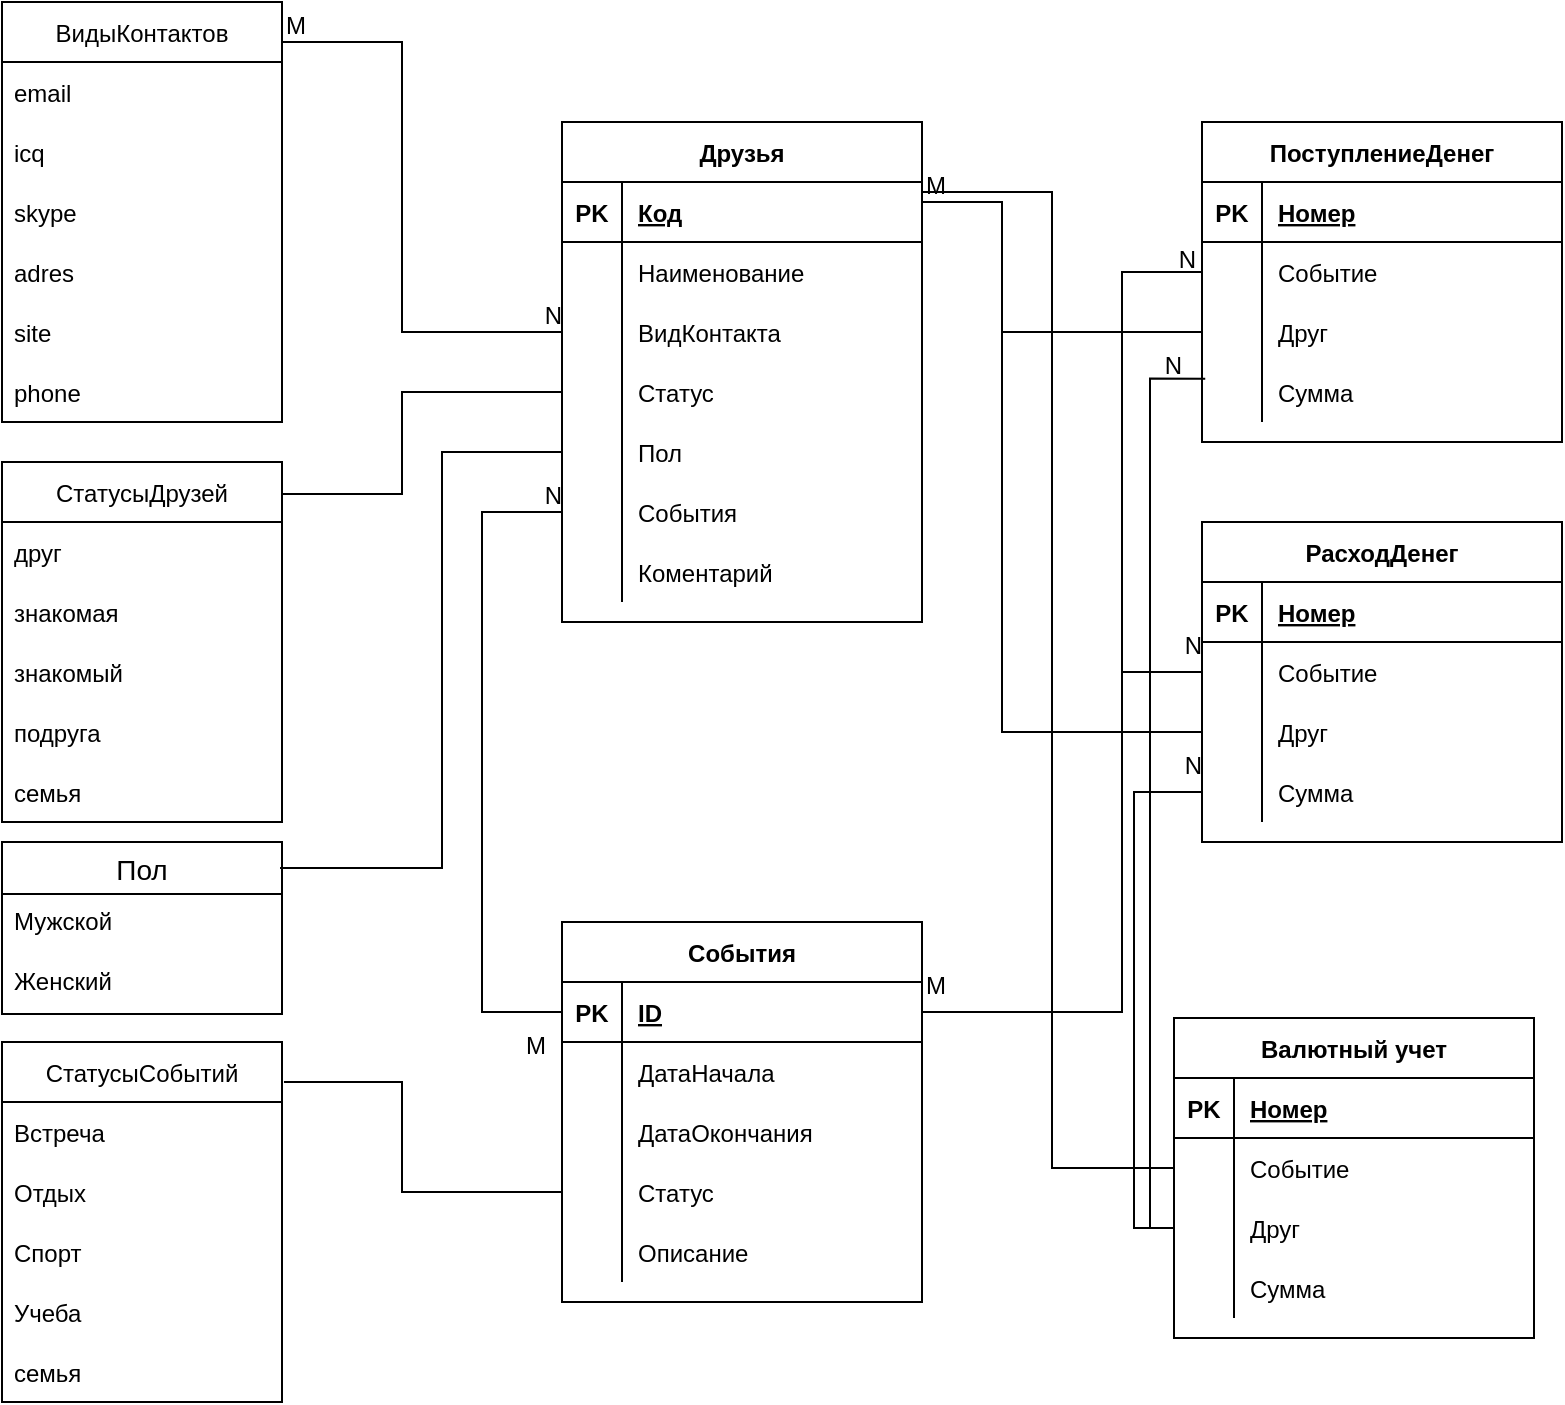 <mxfile version="20.6.0" type="github">
  <diagram id="85MOG6MZ0i35WVdDXiMP" name="Страница 1">
    <mxGraphModel dx="1377" dy="1037" grid="0" gridSize="10" guides="1" tooltips="1" connect="1" arrows="1" fold="1" page="1" pageScale="1" pageWidth="827" pageHeight="1169" background="none" math="0" shadow="0">
      <root>
        <mxCell id="0" />
        <mxCell id="1" parent="0" />
        <mxCell id="PsIg1ZPTHBWjoqns5oOD-7" value="ВидыКонтактов" style="swimlane;fontStyle=0;childLayout=stackLayout;horizontal=1;startSize=30;horizontalStack=0;resizeParent=1;resizeParentMax=0;resizeLast=0;collapsible=1;marginBottom=0;" parent="1" vertex="1">
          <mxGeometry x="24" y="17" width="140" height="210" as="geometry" />
        </mxCell>
        <mxCell id="PsIg1ZPTHBWjoqns5oOD-62" value="" style="endArrow=none;html=1;rounded=0;entryX=0;entryY=0.5;entryDx=0;entryDy=0;" parent="PsIg1ZPTHBWjoqns5oOD-7" target="PsIg1ZPTHBWjoqns5oOD-51" edge="1">
          <mxGeometry relative="1" as="geometry">
            <mxPoint x="140" y="20" as="sourcePoint" />
            <mxPoint x="300" y="20" as="targetPoint" />
            <Array as="points">
              <mxPoint x="200" y="20" />
              <mxPoint x="200" y="165" />
            </Array>
          </mxGeometry>
        </mxCell>
        <mxCell id="PsIg1ZPTHBWjoqns5oOD-63" value="N" style="resizable=0;html=1;align=right;verticalAlign=bottom;" parent="PsIg1ZPTHBWjoqns5oOD-62" connectable="0" vertex="1">
          <mxGeometry x="1" relative="1" as="geometry" />
        </mxCell>
        <mxCell id="PsIg1ZPTHBWjoqns5oOD-8" value="email" style="text;strokeColor=none;fillColor=none;align=left;verticalAlign=middle;spacingLeft=4;spacingRight=4;overflow=hidden;points=[[0,0.5],[1,0.5]];portConstraint=eastwest;rotatable=0;" parent="PsIg1ZPTHBWjoqns5oOD-7" vertex="1">
          <mxGeometry y="30" width="140" height="30" as="geometry" />
        </mxCell>
        <mxCell id="PsIg1ZPTHBWjoqns5oOD-9" value="icq" style="text;strokeColor=none;fillColor=none;align=left;verticalAlign=middle;spacingLeft=4;spacingRight=4;overflow=hidden;points=[[0,0.5],[1,0.5]];portConstraint=eastwest;rotatable=0;" parent="PsIg1ZPTHBWjoqns5oOD-7" vertex="1">
          <mxGeometry y="60" width="140" height="30" as="geometry" />
        </mxCell>
        <mxCell id="PsIg1ZPTHBWjoqns5oOD-10" value="skype" style="text;strokeColor=none;fillColor=none;align=left;verticalAlign=middle;spacingLeft=4;spacingRight=4;overflow=hidden;points=[[0,0.5],[1,0.5]];portConstraint=eastwest;rotatable=0;" parent="PsIg1ZPTHBWjoqns5oOD-7" vertex="1">
          <mxGeometry y="90" width="140" height="30" as="geometry" />
        </mxCell>
        <mxCell id="PsIg1ZPTHBWjoqns5oOD-23" value="adres" style="text;strokeColor=none;fillColor=none;align=left;verticalAlign=middle;spacingLeft=4;spacingRight=4;overflow=hidden;points=[[0,0.5],[1,0.5]];portConstraint=eastwest;rotatable=0;" parent="PsIg1ZPTHBWjoqns5oOD-7" vertex="1">
          <mxGeometry y="120" width="140" height="30" as="geometry" />
        </mxCell>
        <mxCell id="PsIg1ZPTHBWjoqns5oOD-25" value="site" style="text;strokeColor=none;fillColor=none;align=left;verticalAlign=middle;spacingLeft=4;spacingRight=4;overflow=hidden;points=[[0,0.5],[1,0.5]];portConstraint=eastwest;rotatable=0;" parent="PsIg1ZPTHBWjoqns5oOD-7" vertex="1">
          <mxGeometry y="150" width="140" height="30" as="geometry" />
        </mxCell>
        <mxCell id="PsIg1ZPTHBWjoqns5oOD-26" value="phone" style="text;strokeColor=none;fillColor=none;align=left;verticalAlign=middle;spacingLeft=4;spacingRight=4;overflow=hidden;points=[[0,0.5],[1,0.5]];portConstraint=eastwest;rotatable=0;" parent="PsIg1ZPTHBWjoqns5oOD-7" vertex="1">
          <mxGeometry y="180" width="140" height="30" as="geometry" />
        </mxCell>
        <mxCell id="PsIg1ZPTHBWjoqns5oOD-11" value="СтатусыДрузей" style="swimlane;fontStyle=0;childLayout=stackLayout;horizontal=1;startSize=30;horizontalStack=0;resizeParent=1;resizeParentMax=0;resizeLast=0;collapsible=1;marginBottom=0;" parent="1" vertex="1">
          <mxGeometry x="24" y="247" width="140" height="180" as="geometry" />
        </mxCell>
        <mxCell id="PsIg1ZPTHBWjoqns5oOD-12" value="друг" style="text;strokeColor=none;fillColor=none;align=left;verticalAlign=middle;spacingLeft=4;spacingRight=4;overflow=hidden;points=[[0,0.5],[1,0.5]];portConstraint=eastwest;rotatable=0;" parent="PsIg1ZPTHBWjoqns5oOD-11" vertex="1">
          <mxGeometry y="30" width="140" height="30" as="geometry" />
        </mxCell>
        <mxCell id="PsIg1ZPTHBWjoqns5oOD-13" value="знакомая" style="text;strokeColor=none;fillColor=none;align=left;verticalAlign=middle;spacingLeft=4;spacingRight=4;overflow=hidden;points=[[0,0.5],[1,0.5]];portConstraint=eastwest;rotatable=0;" parent="PsIg1ZPTHBWjoqns5oOD-11" vertex="1">
          <mxGeometry y="60" width="140" height="30" as="geometry" />
        </mxCell>
        <mxCell id="PsIg1ZPTHBWjoqns5oOD-14" value="знакомый" style="text;strokeColor=none;fillColor=none;align=left;verticalAlign=middle;spacingLeft=4;spacingRight=4;overflow=hidden;points=[[0,0.5],[1,0.5]];portConstraint=eastwest;rotatable=0;" parent="PsIg1ZPTHBWjoqns5oOD-11" vertex="1">
          <mxGeometry y="90" width="140" height="30" as="geometry" />
        </mxCell>
        <mxCell id="PsIg1ZPTHBWjoqns5oOD-27" value="подруга" style="text;strokeColor=none;fillColor=none;align=left;verticalAlign=middle;spacingLeft=4;spacingRight=4;overflow=hidden;points=[[0,0.5],[1,0.5]];portConstraint=eastwest;rotatable=0;" parent="PsIg1ZPTHBWjoqns5oOD-11" vertex="1">
          <mxGeometry y="120" width="140" height="30" as="geometry" />
        </mxCell>
        <mxCell id="PsIg1ZPTHBWjoqns5oOD-28" value="семья" style="text;strokeColor=none;fillColor=none;align=left;verticalAlign=middle;spacingLeft=4;spacingRight=4;overflow=hidden;points=[[0,0.5],[1,0.5]];portConstraint=eastwest;rotatable=0;" parent="PsIg1ZPTHBWjoqns5oOD-11" vertex="1">
          <mxGeometry y="150" width="140" height="30" as="geometry" />
        </mxCell>
        <mxCell id="PsIg1ZPTHBWjoqns5oOD-38" value="Друзья" style="shape=table;startSize=30;container=1;collapsible=1;childLayout=tableLayout;fixedRows=1;rowLines=0;fontStyle=1;align=center;resizeLast=1;" parent="1" vertex="1">
          <mxGeometry x="304" y="77" width="180" height="250" as="geometry" />
        </mxCell>
        <mxCell id="PsIg1ZPTHBWjoqns5oOD-39" value="" style="shape=tableRow;horizontal=0;startSize=0;swimlaneHead=0;swimlaneBody=0;fillColor=none;collapsible=0;dropTarget=0;points=[[0,0.5],[1,0.5]];portConstraint=eastwest;top=0;left=0;right=0;bottom=1;" parent="PsIg1ZPTHBWjoqns5oOD-38" vertex="1">
          <mxGeometry y="30" width="180" height="30" as="geometry" />
        </mxCell>
        <mxCell id="PsIg1ZPTHBWjoqns5oOD-40" value="PK" style="shape=partialRectangle;connectable=0;fillColor=none;top=0;left=0;bottom=0;right=0;fontStyle=1;overflow=hidden;" parent="PsIg1ZPTHBWjoqns5oOD-39" vertex="1">
          <mxGeometry width="30" height="30" as="geometry">
            <mxRectangle width="30" height="30" as="alternateBounds" />
          </mxGeometry>
        </mxCell>
        <mxCell id="PsIg1ZPTHBWjoqns5oOD-41" value="Код" style="shape=partialRectangle;connectable=0;fillColor=none;top=0;left=0;bottom=0;right=0;align=left;spacingLeft=6;fontStyle=5;overflow=hidden;" parent="PsIg1ZPTHBWjoqns5oOD-39" vertex="1">
          <mxGeometry x="30" width="150" height="30" as="geometry">
            <mxRectangle width="150" height="30" as="alternateBounds" />
          </mxGeometry>
        </mxCell>
        <mxCell id="PsIg1ZPTHBWjoqns5oOD-42" value="" style="shape=tableRow;horizontal=0;startSize=0;swimlaneHead=0;swimlaneBody=0;fillColor=none;collapsible=0;dropTarget=0;points=[[0,0.5],[1,0.5]];portConstraint=eastwest;top=0;left=0;right=0;bottom=0;" parent="PsIg1ZPTHBWjoqns5oOD-38" vertex="1">
          <mxGeometry y="60" width="180" height="30" as="geometry" />
        </mxCell>
        <mxCell id="PsIg1ZPTHBWjoqns5oOD-43" value="" style="shape=partialRectangle;connectable=0;fillColor=none;top=0;left=0;bottom=0;right=0;editable=1;overflow=hidden;" parent="PsIg1ZPTHBWjoqns5oOD-42" vertex="1">
          <mxGeometry width="30" height="30" as="geometry">
            <mxRectangle width="30" height="30" as="alternateBounds" />
          </mxGeometry>
        </mxCell>
        <mxCell id="PsIg1ZPTHBWjoqns5oOD-44" value="Наименование" style="shape=partialRectangle;connectable=0;fillColor=none;top=0;left=0;bottom=0;right=0;align=left;spacingLeft=6;overflow=hidden;" parent="PsIg1ZPTHBWjoqns5oOD-42" vertex="1">
          <mxGeometry x="30" width="150" height="30" as="geometry">
            <mxRectangle width="150" height="30" as="alternateBounds" />
          </mxGeometry>
        </mxCell>
        <mxCell id="PsIg1ZPTHBWjoqns5oOD-51" value="" style="shape=tableRow;horizontal=0;startSize=0;swimlaneHead=0;swimlaneBody=0;fillColor=none;collapsible=0;dropTarget=0;points=[[0,0.5],[1,0.5]];portConstraint=eastwest;top=0;left=0;right=0;bottom=0;" parent="PsIg1ZPTHBWjoqns5oOD-38" vertex="1">
          <mxGeometry y="90" width="180" height="30" as="geometry" />
        </mxCell>
        <mxCell id="PsIg1ZPTHBWjoqns5oOD-52" value="" style="shape=partialRectangle;connectable=0;fillColor=none;top=0;left=0;bottom=0;right=0;editable=1;overflow=hidden;" parent="PsIg1ZPTHBWjoqns5oOD-51" vertex="1">
          <mxGeometry width="30" height="30" as="geometry">
            <mxRectangle width="30" height="30" as="alternateBounds" />
          </mxGeometry>
        </mxCell>
        <mxCell id="PsIg1ZPTHBWjoqns5oOD-53" value="ВидКонтакта" style="shape=partialRectangle;connectable=0;fillColor=none;top=0;left=0;bottom=0;right=0;align=left;spacingLeft=6;overflow=hidden;" parent="PsIg1ZPTHBWjoqns5oOD-51" vertex="1">
          <mxGeometry x="30" width="150" height="30" as="geometry">
            <mxRectangle width="150" height="30" as="alternateBounds" />
          </mxGeometry>
        </mxCell>
        <mxCell id="PsIg1ZPTHBWjoqns5oOD-45" value="" style="shape=tableRow;horizontal=0;startSize=0;swimlaneHead=0;swimlaneBody=0;fillColor=none;collapsible=0;dropTarget=0;points=[[0,0.5],[1,0.5]];portConstraint=eastwest;top=0;left=0;right=0;bottom=0;" parent="PsIg1ZPTHBWjoqns5oOD-38" vertex="1">
          <mxGeometry y="120" width="180" height="30" as="geometry" />
        </mxCell>
        <mxCell id="PsIg1ZPTHBWjoqns5oOD-46" value="" style="shape=partialRectangle;connectable=0;fillColor=none;top=0;left=0;bottom=0;right=0;editable=1;overflow=hidden;" parent="PsIg1ZPTHBWjoqns5oOD-45" vertex="1">
          <mxGeometry width="30" height="30" as="geometry">
            <mxRectangle width="30" height="30" as="alternateBounds" />
          </mxGeometry>
        </mxCell>
        <mxCell id="PsIg1ZPTHBWjoqns5oOD-47" value="Статус" style="shape=partialRectangle;connectable=0;fillColor=none;top=0;left=0;bottom=0;right=0;align=left;spacingLeft=6;overflow=hidden;" parent="PsIg1ZPTHBWjoqns5oOD-45" vertex="1">
          <mxGeometry x="30" width="150" height="30" as="geometry">
            <mxRectangle width="150" height="30" as="alternateBounds" />
          </mxGeometry>
        </mxCell>
        <mxCell id="PsIg1ZPTHBWjoqns5oOD-48" value="" style="shape=tableRow;horizontal=0;startSize=0;swimlaneHead=0;swimlaneBody=0;fillColor=none;collapsible=0;dropTarget=0;points=[[0,0.5],[1,0.5]];portConstraint=eastwest;top=0;left=0;right=0;bottom=0;" parent="PsIg1ZPTHBWjoqns5oOD-38" vertex="1">
          <mxGeometry y="150" width="180" height="30" as="geometry" />
        </mxCell>
        <mxCell id="PsIg1ZPTHBWjoqns5oOD-49" value="" style="shape=partialRectangle;connectable=0;fillColor=none;top=0;left=0;bottom=0;right=0;editable=1;overflow=hidden;" parent="PsIg1ZPTHBWjoqns5oOD-48" vertex="1">
          <mxGeometry width="30" height="30" as="geometry">
            <mxRectangle width="30" height="30" as="alternateBounds" />
          </mxGeometry>
        </mxCell>
        <mxCell id="PsIg1ZPTHBWjoqns5oOD-50" value="Пол" style="shape=partialRectangle;connectable=0;fillColor=none;top=0;left=0;bottom=0;right=0;align=left;spacingLeft=6;overflow=hidden;" parent="PsIg1ZPTHBWjoqns5oOD-48" vertex="1">
          <mxGeometry x="30" width="150" height="30" as="geometry">
            <mxRectangle width="150" height="30" as="alternateBounds" />
          </mxGeometry>
        </mxCell>
        <mxCell id="PsIg1ZPTHBWjoqns5oOD-54" value="" style="shape=tableRow;horizontal=0;startSize=0;swimlaneHead=0;swimlaneBody=0;fillColor=none;collapsible=0;dropTarget=0;points=[[0,0.5],[1,0.5]];portConstraint=eastwest;top=0;left=0;right=0;bottom=0;" parent="PsIg1ZPTHBWjoqns5oOD-38" vertex="1">
          <mxGeometry y="180" width="180" height="30" as="geometry" />
        </mxCell>
        <mxCell id="PsIg1ZPTHBWjoqns5oOD-55" value="" style="shape=partialRectangle;connectable=0;fillColor=none;top=0;left=0;bottom=0;right=0;editable=1;overflow=hidden;" parent="PsIg1ZPTHBWjoqns5oOD-54" vertex="1">
          <mxGeometry width="30" height="30" as="geometry">
            <mxRectangle width="30" height="30" as="alternateBounds" />
          </mxGeometry>
        </mxCell>
        <mxCell id="PsIg1ZPTHBWjoqns5oOD-56" value="События" style="shape=partialRectangle;connectable=0;fillColor=none;top=0;left=0;bottom=0;right=0;align=left;spacingLeft=6;overflow=hidden;" parent="PsIg1ZPTHBWjoqns5oOD-54" vertex="1">
          <mxGeometry x="30" width="150" height="30" as="geometry">
            <mxRectangle width="150" height="30" as="alternateBounds" />
          </mxGeometry>
        </mxCell>
        <mxCell id="PsIg1ZPTHBWjoqns5oOD-57" value="" style="shape=tableRow;horizontal=0;startSize=0;swimlaneHead=0;swimlaneBody=0;fillColor=none;collapsible=0;dropTarget=0;points=[[0,0.5],[1,0.5]];portConstraint=eastwest;top=0;left=0;right=0;bottom=0;" parent="PsIg1ZPTHBWjoqns5oOD-38" vertex="1">
          <mxGeometry y="210" width="180" height="30" as="geometry" />
        </mxCell>
        <mxCell id="PsIg1ZPTHBWjoqns5oOD-58" value="" style="shape=partialRectangle;connectable=0;fillColor=none;top=0;left=0;bottom=0;right=0;editable=1;overflow=hidden;" parent="PsIg1ZPTHBWjoqns5oOD-57" vertex="1">
          <mxGeometry width="30" height="30" as="geometry">
            <mxRectangle width="30" height="30" as="alternateBounds" />
          </mxGeometry>
        </mxCell>
        <mxCell id="PsIg1ZPTHBWjoqns5oOD-59" value="Коментарий" style="shape=partialRectangle;connectable=0;fillColor=none;top=0;left=0;bottom=0;right=0;align=left;spacingLeft=6;overflow=hidden;" parent="PsIg1ZPTHBWjoqns5oOD-57" vertex="1">
          <mxGeometry x="30" width="150" height="30" as="geometry">
            <mxRectangle width="150" height="30" as="alternateBounds" />
          </mxGeometry>
        </mxCell>
        <mxCell id="PsIg1ZPTHBWjoqns5oOD-60" value="" style="endArrow=none;html=1;rounded=0;entryX=0;entryY=0.5;entryDx=0;entryDy=0;exitX=1;exitY=0.089;exitDx=0;exitDy=0;exitPerimeter=0;" parent="1" source="PsIg1ZPTHBWjoqns5oOD-11" target="PsIg1ZPTHBWjoqns5oOD-45" edge="1">
          <mxGeometry relative="1" as="geometry">
            <mxPoint x="164" y="327" as="sourcePoint" />
            <mxPoint x="324" y="327" as="targetPoint" />
            <Array as="points">
              <mxPoint x="224" y="263" />
              <mxPoint x="224" y="212" />
            </Array>
          </mxGeometry>
        </mxCell>
        <mxCell id="PsIg1ZPTHBWjoqns5oOD-64" value="СтатусыСобытий" style="swimlane;fontStyle=0;childLayout=stackLayout;horizontal=1;startSize=30;horizontalStack=0;resizeParent=1;resizeParentMax=0;resizeLast=0;collapsible=1;marginBottom=0;" parent="1" vertex="1">
          <mxGeometry x="24" y="537" width="140" height="180" as="geometry" />
        </mxCell>
        <mxCell id="PsIg1ZPTHBWjoqns5oOD-65" value="Встреча" style="text;strokeColor=none;fillColor=none;align=left;verticalAlign=middle;spacingLeft=4;spacingRight=4;overflow=hidden;points=[[0,0.5],[1,0.5]];portConstraint=eastwest;rotatable=0;" parent="PsIg1ZPTHBWjoqns5oOD-64" vertex="1">
          <mxGeometry y="30" width="140" height="30" as="geometry" />
        </mxCell>
        <mxCell id="PsIg1ZPTHBWjoqns5oOD-66" value="Отдых" style="text;strokeColor=none;fillColor=none;align=left;verticalAlign=middle;spacingLeft=4;spacingRight=4;overflow=hidden;points=[[0,0.5],[1,0.5]];portConstraint=eastwest;rotatable=0;" parent="PsIg1ZPTHBWjoqns5oOD-64" vertex="1">
          <mxGeometry y="60" width="140" height="30" as="geometry" />
        </mxCell>
        <mxCell id="PsIg1ZPTHBWjoqns5oOD-67" value="Спорт" style="text;strokeColor=none;fillColor=none;align=left;verticalAlign=middle;spacingLeft=4;spacingRight=4;overflow=hidden;points=[[0,0.5],[1,0.5]];portConstraint=eastwest;rotatable=0;" parent="PsIg1ZPTHBWjoqns5oOD-64" vertex="1">
          <mxGeometry y="90" width="140" height="30" as="geometry" />
        </mxCell>
        <mxCell id="PsIg1ZPTHBWjoqns5oOD-68" value="Учеба" style="text;strokeColor=none;fillColor=none;align=left;verticalAlign=middle;spacingLeft=4;spacingRight=4;overflow=hidden;points=[[0,0.5],[1,0.5]];portConstraint=eastwest;rotatable=0;" parent="PsIg1ZPTHBWjoqns5oOD-64" vertex="1">
          <mxGeometry y="120" width="140" height="30" as="geometry" />
        </mxCell>
        <mxCell id="PsIg1ZPTHBWjoqns5oOD-69" value="семья" style="text;strokeColor=none;fillColor=none;align=left;verticalAlign=middle;spacingLeft=4;spacingRight=4;overflow=hidden;points=[[0,0.5],[1,0.5]];portConstraint=eastwest;rotatable=0;" parent="PsIg1ZPTHBWjoqns5oOD-64" vertex="1">
          <mxGeometry y="150" width="140" height="30" as="geometry" />
        </mxCell>
        <mxCell id="PsIg1ZPTHBWjoqns5oOD-72" value="События" style="shape=table;startSize=30;container=1;collapsible=1;childLayout=tableLayout;fixedRows=1;rowLines=0;fontStyle=1;align=center;resizeLast=1;" parent="1" vertex="1">
          <mxGeometry x="304" y="477" width="180" height="190" as="geometry" />
        </mxCell>
        <mxCell id="PsIg1ZPTHBWjoqns5oOD-73" value="" style="shape=tableRow;horizontal=0;startSize=0;swimlaneHead=0;swimlaneBody=0;fillColor=none;collapsible=0;dropTarget=0;points=[[0,0.5],[1,0.5]];portConstraint=eastwest;top=0;left=0;right=0;bottom=1;" parent="PsIg1ZPTHBWjoqns5oOD-72" vertex="1">
          <mxGeometry y="30" width="180" height="30" as="geometry" />
        </mxCell>
        <mxCell id="PsIg1ZPTHBWjoqns5oOD-74" value="PK" style="shape=partialRectangle;connectable=0;fillColor=none;top=0;left=0;bottom=0;right=0;fontStyle=1;overflow=hidden;" parent="PsIg1ZPTHBWjoqns5oOD-73" vertex="1">
          <mxGeometry width="30" height="30" as="geometry">
            <mxRectangle width="30" height="30" as="alternateBounds" />
          </mxGeometry>
        </mxCell>
        <mxCell id="PsIg1ZPTHBWjoqns5oOD-75" value="ID" style="shape=partialRectangle;connectable=0;fillColor=none;top=0;left=0;bottom=0;right=0;align=left;spacingLeft=6;fontStyle=5;overflow=hidden;" parent="PsIg1ZPTHBWjoqns5oOD-73" vertex="1">
          <mxGeometry x="30" width="150" height="30" as="geometry">
            <mxRectangle width="150" height="30" as="alternateBounds" />
          </mxGeometry>
        </mxCell>
        <mxCell id="PsIg1ZPTHBWjoqns5oOD-76" value="" style="shape=tableRow;horizontal=0;startSize=0;swimlaneHead=0;swimlaneBody=0;fillColor=none;collapsible=0;dropTarget=0;points=[[0,0.5],[1,0.5]];portConstraint=eastwest;top=0;left=0;right=0;bottom=0;" parent="PsIg1ZPTHBWjoqns5oOD-72" vertex="1">
          <mxGeometry y="60" width="180" height="30" as="geometry" />
        </mxCell>
        <mxCell id="PsIg1ZPTHBWjoqns5oOD-77" value="" style="shape=partialRectangle;connectable=0;fillColor=none;top=0;left=0;bottom=0;right=0;editable=1;overflow=hidden;" parent="PsIg1ZPTHBWjoqns5oOD-76" vertex="1">
          <mxGeometry width="30" height="30" as="geometry">
            <mxRectangle width="30" height="30" as="alternateBounds" />
          </mxGeometry>
        </mxCell>
        <mxCell id="PsIg1ZPTHBWjoqns5oOD-78" value="ДатаНачала" style="shape=partialRectangle;connectable=0;fillColor=none;top=0;left=0;bottom=0;right=0;align=left;spacingLeft=6;overflow=hidden;" parent="PsIg1ZPTHBWjoqns5oOD-76" vertex="1">
          <mxGeometry x="30" width="150" height="30" as="geometry">
            <mxRectangle width="150" height="30" as="alternateBounds" />
          </mxGeometry>
        </mxCell>
        <mxCell id="PsIg1ZPTHBWjoqns5oOD-79" value="" style="shape=tableRow;horizontal=0;startSize=0;swimlaneHead=0;swimlaneBody=0;fillColor=none;collapsible=0;dropTarget=0;points=[[0,0.5],[1,0.5]];portConstraint=eastwest;top=0;left=0;right=0;bottom=0;" parent="PsIg1ZPTHBWjoqns5oOD-72" vertex="1">
          <mxGeometry y="90" width="180" height="30" as="geometry" />
        </mxCell>
        <mxCell id="PsIg1ZPTHBWjoqns5oOD-80" value="" style="shape=partialRectangle;connectable=0;fillColor=none;top=0;left=0;bottom=0;right=0;editable=1;overflow=hidden;" parent="PsIg1ZPTHBWjoqns5oOD-79" vertex="1">
          <mxGeometry width="30" height="30" as="geometry">
            <mxRectangle width="30" height="30" as="alternateBounds" />
          </mxGeometry>
        </mxCell>
        <mxCell id="PsIg1ZPTHBWjoqns5oOD-81" value="ДатаОкончания" style="shape=partialRectangle;connectable=0;fillColor=none;top=0;left=0;bottom=0;right=0;align=left;spacingLeft=6;overflow=hidden;" parent="PsIg1ZPTHBWjoqns5oOD-79" vertex="1">
          <mxGeometry x="30" width="150" height="30" as="geometry">
            <mxRectangle width="150" height="30" as="alternateBounds" />
          </mxGeometry>
        </mxCell>
        <mxCell id="PsIg1ZPTHBWjoqns5oOD-82" value="" style="shape=tableRow;horizontal=0;startSize=0;swimlaneHead=0;swimlaneBody=0;fillColor=none;collapsible=0;dropTarget=0;points=[[0,0.5],[1,0.5]];portConstraint=eastwest;top=0;left=0;right=0;bottom=0;" parent="PsIg1ZPTHBWjoqns5oOD-72" vertex="1">
          <mxGeometry y="120" width="180" height="30" as="geometry" />
        </mxCell>
        <mxCell id="PsIg1ZPTHBWjoqns5oOD-83" value="" style="shape=partialRectangle;connectable=0;fillColor=none;top=0;left=0;bottom=0;right=0;editable=1;overflow=hidden;" parent="PsIg1ZPTHBWjoqns5oOD-82" vertex="1">
          <mxGeometry width="30" height="30" as="geometry">
            <mxRectangle width="30" height="30" as="alternateBounds" />
          </mxGeometry>
        </mxCell>
        <mxCell id="PsIg1ZPTHBWjoqns5oOD-84" value="Статус" style="shape=partialRectangle;connectable=0;fillColor=none;top=0;left=0;bottom=0;right=0;align=left;spacingLeft=6;overflow=hidden;" parent="PsIg1ZPTHBWjoqns5oOD-82" vertex="1">
          <mxGeometry x="30" width="150" height="30" as="geometry">
            <mxRectangle width="150" height="30" as="alternateBounds" />
          </mxGeometry>
        </mxCell>
        <mxCell id="PsIg1ZPTHBWjoqns5oOD-85" value="" style="shape=tableRow;horizontal=0;startSize=0;swimlaneHead=0;swimlaneBody=0;fillColor=none;collapsible=0;dropTarget=0;points=[[0,0.5],[1,0.5]];portConstraint=eastwest;top=0;left=0;right=0;bottom=0;" parent="PsIg1ZPTHBWjoqns5oOD-72" vertex="1">
          <mxGeometry y="150" width="180" height="30" as="geometry" />
        </mxCell>
        <mxCell id="PsIg1ZPTHBWjoqns5oOD-86" value="" style="shape=partialRectangle;connectable=0;fillColor=none;top=0;left=0;bottom=0;right=0;editable=1;overflow=hidden;" parent="PsIg1ZPTHBWjoqns5oOD-85" vertex="1">
          <mxGeometry width="30" height="30" as="geometry">
            <mxRectangle width="30" height="30" as="alternateBounds" />
          </mxGeometry>
        </mxCell>
        <mxCell id="PsIg1ZPTHBWjoqns5oOD-87" value="Описание" style="shape=partialRectangle;connectable=0;fillColor=none;top=0;left=0;bottom=0;right=0;align=left;spacingLeft=6;overflow=hidden;" parent="PsIg1ZPTHBWjoqns5oOD-85" vertex="1">
          <mxGeometry x="30" width="150" height="30" as="geometry">
            <mxRectangle width="150" height="30" as="alternateBounds" />
          </mxGeometry>
        </mxCell>
        <mxCell id="PsIg1ZPTHBWjoqns5oOD-94" value="" style="endArrow=none;html=1;rounded=0;entryX=0;entryY=0.5;entryDx=0;entryDy=0;exitX=1.007;exitY=0.111;exitDx=0;exitDy=0;exitPerimeter=0;" parent="1" source="PsIg1ZPTHBWjoqns5oOD-64" target="PsIg1ZPTHBWjoqns5oOD-82" edge="1">
          <mxGeometry relative="1" as="geometry">
            <mxPoint x="164" y="532" as="sourcePoint" />
            <mxPoint x="304" y="417" as="targetPoint" />
            <Array as="points">
              <mxPoint x="224" y="557" />
              <mxPoint x="224" y="612" />
            </Array>
          </mxGeometry>
        </mxCell>
        <mxCell id="PsIg1ZPTHBWjoqns5oOD-96" value="" style="endArrow=none;html=1;rounded=0;exitX=0;exitY=0.5;exitDx=0;exitDy=0;entryX=0;entryY=0.5;entryDx=0;entryDy=0;" parent="1" source="PsIg1ZPTHBWjoqns5oOD-73" target="PsIg1ZPTHBWjoqns5oOD-54" edge="1">
          <mxGeometry relative="1" as="geometry">
            <mxPoint x="294" y="397" as="sourcePoint" />
            <mxPoint x="454" y="397" as="targetPoint" />
            <Array as="points">
              <mxPoint x="264" y="522" />
              <mxPoint x="264" y="272" />
            </Array>
          </mxGeometry>
        </mxCell>
        <mxCell id="PsIg1ZPTHBWjoqns5oOD-97" value="M" style="resizable=0;html=1;align=left;verticalAlign=bottom;" parent="PsIg1ZPTHBWjoqns5oOD-96" connectable="0" vertex="1">
          <mxGeometry x="-1" relative="1" as="geometry">
            <mxPoint x="-20" y="25" as="offset" />
          </mxGeometry>
        </mxCell>
        <mxCell id="PsIg1ZPTHBWjoqns5oOD-98" value="N" style="resizable=0;html=1;align=right;verticalAlign=bottom;" parent="PsIg1ZPTHBWjoqns5oOD-96" connectable="0" vertex="1">
          <mxGeometry x="1" relative="1" as="geometry" />
        </mxCell>
        <mxCell id="PsIg1ZPTHBWjoqns5oOD-99" value="M" style="resizable=0;html=1;align=left;verticalAlign=bottom;" parent="PsIg1ZPTHBWjoqns5oOD-96" connectable="0" vertex="1">
          <mxGeometry x="-1" relative="1" as="geometry">
            <mxPoint x="-140" y="-485" as="offset" />
          </mxGeometry>
        </mxCell>
        <mxCell id="PsIg1ZPTHBWjoqns5oOD-182" value="M" style="resizable=0;html=1;align=left;verticalAlign=bottom;" parent="PsIg1ZPTHBWjoqns5oOD-96" connectable="0" vertex="1">
          <mxGeometry x="-1" relative="1" as="geometry">
            <mxPoint x="180" y="-5" as="offset" />
          </mxGeometry>
        </mxCell>
        <mxCell id="PsIg1ZPTHBWjoqns5oOD-184" value="N" style="resizable=0;html=1;align=right;verticalAlign=bottom;" parent="PsIg1ZPTHBWjoqns5oOD-96" connectable="0" vertex="1">
          <mxGeometry x="1" relative="1" as="geometry">
            <mxPoint x="320" y="75" as="offset" />
          </mxGeometry>
        </mxCell>
        <mxCell id="PsIg1ZPTHBWjoqns5oOD-185" value="N" style="resizable=0;html=1;align=right;verticalAlign=bottom;" parent="PsIg1ZPTHBWjoqns5oOD-96" connectable="0" vertex="1">
          <mxGeometry x="1" relative="1" as="geometry">
            <mxPoint x="317" y="-118" as="offset" />
          </mxGeometry>
        </mxCell>
        <mxCell id="PsIg1ZPTHBWjoqns5oOD-186" value="N" style="resizable=0;html=1;align=right;verticalAlign=bottom;" parent="PsIg1ZPTHBWjoqns5oOD-96" connectable="0" vertex="1">
          <mxGeometry x="1" relative="1" as="geometry">
            <mxPoint x="310" y="-65" as="offset" />
          </mxGeometry>
        </mxCell>
        <mxCell id="PsIg1ZPTHBWjoqns5oOD-187" value="N" style="resizable=0;html=1;align=right;verticalAlign=bottom;" parent="PsIg1ZPTHBWjoqns5oOD-96" connectable="0" vertex="1">
          <mxGeometry x="1" relative="1" as="geometry">
            <mxPoint x="320" y="135" as="offset" />
          </mxGeometry>
        </mxCell>
        <mxCell id="PsIg1ZPTHBWjoqns5oOD-188" value="M" style="resizable=0;html=1;align=left;verticalAlign=bottom;" parent="PsIg1ZPTHBWjoqns5oOD-96" connectable="0" vertex="1">
          <mxGeometry x="-1" relative="1" as="geometry">
            <mxPoint x="180" y="-405" as="offset" />
          </mxGeometry>
        </mxCell>
        <mxCell id="PsIg1ZPTHBWjoqns5oOD-103" value="Пол" style="swimlane;fontStyle=0;childLayout=stackLayout;horizontal=1;startSize=26;horizontalStack=0;resizeParent=1;resizeParentMax=0;resizeLast=0;collapsible=1;marginBottom=0;align=center;fontSize=14;" parent="1" vertex="1">
          <mxGeometry x="24" y="437" width="140" height="86" as="geometry" />
        </mxCell>
        <mxCell id="PsIg1ZPTHBWjoqns5oOD-104" value="Мужской" style="text;strokeColor=none;fillColor=none;spacingLeft=4;spacingRight=4;overflow=hidden;rotatable=0;points=[[0,0.5],[1,0.5]];portConstraint=eastwest;fontSize=12;" parent="PsIg1ZPTHBWjoqns5oOD-103" vertex="1">
          <mxGeometry y="26" width="140" height="30" as="geometry" />
        </mxCell>
        <mxCell id="PsIg1ZPTHBWjoqns5oOD-105" value="Женский" style="text;strokeColor=none;fillColor=none;spacingLeft=4;spacingRight=4;overflow=hidden;rotatable=0;points=[[0,0.5],[1,0.5]];portConstraint=eastwest;fontSize=12;" parent="PsIg1ZPTHBWjoqns5oOD-103" vertex="1">
          <mxGeometry y="56" width="140" height="30" as="geometry" />
        </mxCell>
        <mxCell id="PsIg1ZPTHBWjoqns5oOD-107" value="" style="endArrow=none;html=1;rounded=0;exitX=0.993;exitY=0.151;exitDx=0;exitDy=0;exitPerimeter=0;entryX=0;entryY=0.5;entryDx=0;entryDy=0;" parent="1" source="PsIg1ZPTHBWjoqns5oOD-103" target="PsIg1ZPTHBWjoqns5oOD-48" edge="1">
          <mxGeometry relative="1" as="geometry">
            <mxPoint x="324" y="377" as="sourcePoint" />
            <mxPoint x="484" y="377" as="targetPoint" />
            <Array as="points">
              <mxPoint x="244" y="450" />
              <mxPoint x="244" y="242" />
            </Array>
          </mxGeometry>
        </mxCell>
        <mxCell id="PsIg1ZPTHBWjoqns5oOD-137" value="ПоступлениеДенег" style="shape=table;startSize=30;container=1;collapsible=1;childLayout=tableLayout;fixedRows=1;rowLines=0;fontStyle=1;align=center;resizeLast=1;" parent="1" vertex="1">
          <mxGeometry x="624" y="77" width="180" height="160" as="geometry" />
        </mxCell>
        <mxCell id="PsIg1ZPTHBWjoqns5oOD-138" value="" style="shape=tableRow;horizontal=0;startSize=0;swimlaneHead=0;swimlaneBody=0;fillColor=none;collapsible=0;dropTarget=0;points=[[0,0.5],[1,0.5]];portConstraint=eastwest;top=0;left=0;right=0;bottom=1;" parent="PsIg1ZPTHBWjoqns5oOD-137" vertex="1">
          <mxGeometry y="30" width="180" height="30" as="geometry" />
        </mxCell>
        <mxCell id="PsIg1ZPTHBWjoqns5oOD-139" value="PK" style="shape=partialRectangle;connectable=0;fillColor=none;top=0;left=0;bottom=0;right=0;fontStyle=1;overflow=hidden;" parent="PsIg1ZPTHBWjoqns5oOD-138" vertex="1">
          <mxGeometry width="30" height="30" as="geometry">
            <mxRectangle width="30" height="30" as="alternateBounds" />
          </mxGeometry>
        </mxCell>
        <mxCell id="PsIg1ZPTHBWjoqns5oOD-140" value="Номер" style="shape=partialRectangle;connectable=0;fillColor=none;top=0;left=0;bottom=0;right=0;align=left;spacingLeft=6;fontStyle=5;overflow=hidden;" parent="PsIg1ZPTHBWjoqns5oOD-138" vertex="1">
          <mxGeometry x="30" width="150" height="30" as="geometry">
            <mxRectangle width="150" height="30" as="alternateBounds" />
          </mxGeometry>
        </mxCell>
        <mxCell id="PsIg1ZPTHBWjoqns5oOD-141" value="" style="shape=tableRow;horizontal=0;startSize=0;swimlaneHead=0;swimlaneBody=0;fillColor=none;collapsible=0;dropTarget=0;points=[[0,0.5],[1,0.5]];portConstraint=eastwest;top=0;left=0;right=0;bottom=0;" parent="PsIg1ZPTHBWjoqns5oOD-137" vertex="1">
          <mxGeometry y="60" width="180" height="30" as="geometry" />
        </mxCell>
        <mxCell id="PsIg1ZPTHBWjoqns5oOD-142" value="" style="shape=partialRectangle;connectable=0;fillColor=none;top=0;left=0;bottom=0;right=0;editable=1;overflow=hidden;" parent="PsIg1ZPTHBWjoqns5oOD-141" vertex="1">
          <mxGeometry width="30" height="30" as="geometry">
            <mxRectangle width="30" height="30" as="alternateBounds" />
          </mxGeometry>
        </mxCell>
        <mxCell id="PsIg1ZPTHBWjoqns5oOD-143" value="Событие" style="shape=partialRectangle;connectable=0;fillColor=none;top=0;left=0;bottom=0;right=0;align=left;spacingLeft=6;overflow=hidden;" parent="PsIg1ZPTHBWjoqns5oOD-141" vertex="1">
          <mxGeometry x="30" width="150" height="30" as="geometry">
            <mxRectangle width="150" height="30" as="alternateBounds" />
          </mxGeometry>
        </mxCell>
        <mxCell id="PsIg1ZPTHBWjoqns5oOD-144" value="" style="shape=tableRow;horizontal=0;startSize=0;swimlaneHead=0;swimlaneBody=0;fillColor=none;collapsible=0;dropTarget=0;points=[[0,0.5],[1,0.5]];portConstraint=eastwest;top=0;left=0;right=0;bottom=0;" parent="PsIg1ZPTHBWjoqns5oOD-137" vertex="1">
          <mxGeometry y="90" width="180" height="30" as="geometry" />
        </mxCell>
        <mxCell id="PsIg1ZPTHBWjoqns5oOD-145" value="" style="shape=partialRectangle;connectable=0;fillColor=none;top=0;left=0;bottom=0;right=0;editable=1;overflow=hidden;" parent="PsIg1ZPTHBWjoqns5oOD-144" vertex="1">
          <mxGeometry width="30" height="30" as="geometry">
            <mxRectangle width="30" height="30" as="alternateBounds" />
          </mxGeometry>
        </mxCell>
        <mxCell id="PsIg1ZPTHBWjoqns5oOD-146" value="Друг" style="shape=partialRectangle;connectable=0;fillColor=none;top=0;left=0;bottom=0;right=0;align=left;spacingLeft=6;overflow=hidden;" parent="PsIg1ZPTHBWjoqns5oOD-144" vertex="1">
          <mxGeometry x="30" width="150" height="30" as="geometry">
            <mxRectangle width="150" height="30" as="alternateBounds" />
          </mxGeometry>
        </mxCell>
        <mxCell id="PsIg1ZPTHBWjoqns5oOD-147" value="" style="shape=tableRow;horizontal=0;startSize=0;swimlaneHead=0;swimlaneBody=0;fillColor=none;collapsible=0;dropTarget=0;points=[[0,0.5],[1,0.5]];portConstraint=eastwest;top=0;left=0;right=0;bottom=0;" parent="PsIg1ZPTHBWjoqns5oOD-137" vertex="1">
          <mxGeometry y="120" width="180" height="30" as="geometry" />
        </mxCell>
        <mxCell id="PsIg1ZPTHBWjoqns5oOD-148" value="" style="shape=partialRectangle;connectable=0;fillColor=none;top=0;left=0;bottom=0;right=0;editable=1;overflow=hidden;" parent="PsIg1ZPTHBWjoqns5oOD-147" vertex="1">
          <mxGeometry width="30" height="30" as="geometry">
            <mxRectangle width="30" height="30" as="alternateBounds" />
          </mxGeometry>
        </mxCell>
        <mxCell id="PsIg1ZPTHBWjoqns5oOD-149" value="Сумма" style="shape=partialRectangle;connectable=0;fillColor=none;top=0;left=0;bottom=0;right=0;align=left;spacingLeft=6;overflow=hidden;" parent="PsIg1ZPTHBWjoqns5oOD-147" vertex="1">
          <mxGeometry x="30" width="150" height="30" as="geometry">
            <mxRectangle width="150" height="30" as="alternateBounds" />
          </mxGeometry>
        </mxCell>
        <mxCell id="PsIg1ZPTHBWjoqns5oOD-153" value="РасходДенег" style="shape=table;startSize=30;container=1;collapsible=1;childLayout=tableLayout;fixedRows=1;rowLines=0;fontStyle=1;align=center;resizeLast=1;" parent="1" vertex="1">
          <mxGeometry x="624" y="277" width="180" height="160" as="geometry" />
        </mxCell>
        <mxCell id="PsIg1ZPTHBWjoqns5oOD-154" value="" style="shape=tableRow;horizontal=0;startSize=0;swimlaneHead=0;swimlaneBody=0;fillColor=none;collapsible=0;dropTarget=0;points=[[0,0.5],[1,0.5]];portConstraint=eastwest;top=0;left=0;right=0;bottom=1;" parent="PsIg1ZPTHBWjoqns5oOD-153" vertex="1">
          <mxGeometry y="30" width="180" height="30" as="geometry" />
        </mxCell>
        <mxCell id="PsIg1ZPTHBWjoqns5oOD-155" value="PK" style="shape=partialRectangle;connectable=0;fillColor=none;top=0;left=0;bottom=0;right=0;fontStyle=1;overflow=hidden;" parent="PsIg1ZPTHBWjoqns5oOD-154" vertex="1">
          <mxGeometry width="30" height="30" as="geometry">
            <mxRectangle width="30" height="30" as="alternateBounds" />
          </mxGeometry>
        </mxCell>
        <mxCell id="PsIg1ZPTHBWjoqns5oOD-156" value="Номер" style="shape=partialRectangle;connectable=0;fillColor=none;top=0;left=0;bottom=0;right=0;align=left;spacingLeft=6;fontStyle=5;overflow=hidden;" parent="PsIg1ZPTHBWjoqns5oOD-154" vertex="1">
          <mxGeometry x="30" width="150" height="30" as="geometry">
            <mxRectangle width="150" height="30" as="alternateBounds" />
          </mxGeometry>
        </mxCell>
        <mxCell id="PsIg1ZPTHBWjoqns5oOD-157" value="" style="shape=tableRow;horizontal=0;startSize=0;swimlaneHead=0;swimlaneBody=0;fillColor=none;collapsible=0;dropTarget=0;points=[[0,0.5],[1,0.5]];portConstraint=eastwest;top=0;left=0;right=0;bottom=0;" parent="PsIg1ZPTHBWjoqns5oOD-153" vertex="1">
          <mxGeometry y="60" width="180" height="30" as="geometry" />
        </mxCell>
        <mxCell id="PsIg1ZPTHBWjoqns5oOD-158" value="" style="shape=partialRectangle;connectable=0;fillColor=none;top=0;left=0;bottom=0;right=0;editable=1;overflow=hidden;" parent="PsIg1ZPTHBWjoqns5oOD-157" vertex="1">
          <mxGeometry width="30" height="30" as="geometry">
            <mxRectangle width="30" height="30" as="alternateBounds" />
          </mxGeometry>
        </mxCell>
        <mxCell id="PsIg1ZPTHBWjoqns5oOD-159" value="Событие" style="shape=partialRectangle;connectable=0;fillColor=none;top=0;left=0;bottom=0;right=0;align=left;spacingLeft=6;overflow=hidden;" parent="PsIg1ZPTHBWjoqns5oOD-157" vertex="1">
          <mxGeometry x="30" width="150" height="30" as="geometry">
            <mxRectangle width="150" height="30" as="alternateBounds" />
          </mxGeometry>
        </mxCell>
        <mxCell id="PsIg1ZPTHBWjoqns5oOD-160" value="" style="shape=tableRow;horizontal=0;startSize=0;swimlaneHead=0;swimlaneBody=0;fillColor=none;collapsible=0;dropTarget=0;points=[[0,0.5],[1,0.5]];portConstraint=eastwest;top=0;left=0;right=0;bottom=0;" parent="PsIg1ZPTHBWjoqns5oOD-153" vertex="1">
          <mxGeometry y="90" width="180" height="30" as="geometry" />
        </mxCell>
        <mxCell id="PsIg1ZPTHBWjoqns5oOD-161" value="" style="shape=partialRectangle;connectable=0;fillColor=none;top=0;left=0;bottom=0;right=0;editable=1;overflow=hidden;" parent="PsIg1ZPTHBWjoqns5oOD-160" vertex="1">
          <mxGeometry width="30" height="30" as="geometry">
            <mxRectangle width="30" height="30" as="alternateBounds" />
          </mxGeometry>
        </mxCell>
        <mxCell id="PsIg1ZPTHBWjoqns5oOD-162" value="Друг" style="shape=partialRectangle;connectable=0;fillColor=none;top=0;left=0;bottom=0;right=0;align=left;spacingLeft=6;overflow=hidden;" parent="PsIg1ZPTHBWjoqns5oOD-160" vertex="1">
          <mxGeometry x="30" width="150" height="30" as="geometry">
            <mxRectangle width="150" height="30" as="alternateBounds" />
          </mxGeometry>
        </mxCell>
        <mxCell id="PsIg1ZPTHBWjoqns5oOD-163" value="" style="shape=tableRow;horizontal=0;startSize=0;swimlaneHead=0;swimlaneBody=0;fillColor=none;collapsible=0;dropTarget=0;points=[[0,0.5],[1,0.5]];portConstraint=eastwest;top=0;left=0;right=0;bottom=0;" parent="PsIg1ZPTHBWjoqns5oOD-153" vertex="1">
          <mxGeometry y="120" width="180" height="30" as="geometry" />
        </mxCell>
        <mxCell id="PsIg1ZPTHBWjoqns5oOD-164" value="" style="shape=partialRectangle;connectable=0;fillColor=none;top=0;left=0;bottom=0;right=0;editable=1;overflow=hidden;" parent="PsIg1ZPTHBWjoqns5oOD-163" vertex="1">
          <mxGeometry width="30" height="30" as="geometry">
            <mxRectangle width="30" height="30" as="alternateBounds" />
          </mxGeometry>
        </mxCell>
        <mxCell id="PsIg1ZPTHBWjoqns5oOD-165" value="Сумма" style="shape=partialRectangle;connectable=0;fillColor=none;top=0;left=0;bottom=0;right=0;align=left;spacingLeft=6;overflow=hidden;" parent="PsIg1ZPTHBWjoqns5oOD-163" vertex="1">
          <mxGeometry x="30" width="150" height="30" as="geometry">
            <mxRectangle width="150" height="30" as="alternateBounds" />
          </mxGeometry>
        </mxCell>
        <mxCell id="PsIg1ZPTHBWjoqns5oOD-173" value="" style="endArrow=none;html=1;rounded=0;entryX=0;entryY=0.5;entryDx=0;entryDy=0;" parent="1" target="PsIg1ZPTHBWjoqns5oOD-157" edge="1">
          <mxGeometry relative="1" as="geometry">
            <mxPoint x="484" y="522" as="sourcePoint" />
            <mxPoint x="704" y="537" as="targetPoint" />
            <Array as="points">
              <mxPoint x="584" y="522" />
              <mxPoint x="584" y="352" />
            </Array>
          </mxGeometry>
        </mxCell>
        <mxCell id="PsIg1ZPTHBWjoqns5oOD-174" value="" style="endArrow=none;html=1;rounded=0;exitX=1;exitY=0.5;exitDx=0;exitDy=0;entryX=0;entryY=0.5;entryDx=0;entryDy=0;" parent="1" source="PsIg1ZPTHBWjoqns5oOD-73" target="PsIg1ZPTHBWjoqns5oOD-141" edge="1">
          <mxGeometry relative="1" as="geometry">
            <mxPoint x="374" y="407" as="sourcePoint" />
            <mxPoint x="534" y="407" as="targetPoint" />
            <Array as="points">
              <mxPoint x="584" y="522" />
              <mxPoint x="584" y="274" />
              <mxPoint x="584" y="152" />
            </Array>
          </mxGeometry>
        </mxCell>
        <mxCell id="PsIg1ZPTHBWjoqns5oOD-175" value="" style="endArrow=none;html=1;rounded=0;entryX=0;entryY=0.5;entryDx=0;entryDy=0;" parent="1" target="PsIg1ZPTHBWjoqns5oOD-160" edge="1">
          <mxGeometry relative="1" as="geometry">
            <mxPoint x="484" y="117" as="sourcePoint" />
            <mxPoint x="644" y="117" as="targetPoint" />
            <Array as="points">
              <mxPoint x="524" y="117" />
              <mxPoint x="524" y="382" />
            </Array>
          </mxGeometry>
        </mxCell>
        <mxCell id="PsIg1ZPTHBWjoqns5oOD-176" value="" style="endArrow=none;html=1;rounded=0;entryX=0;entryY=0.5;entryDx=0;entryDy=0;" parent="1" target="PsIg1ZPTHBWjoqns5oOD-144" edge="1">
          <mxGeometry relative="1" as="geometry">
            <mxPoint x="484" y="117" as="sourcePoint" />
            <mxPoint x="664" y="382" as="targetPoint" />
            <Array as="points">
              <mxPoint x="524" y="117" />
              <mxPoint x="524" y="182" />
            </Array>
          </mxGeometry>
        </mxCell>
        <mxCell id="FU0m_CxzblismcAVnztV-2" value="Валютный учет" style="shape=table;startSize=30;container=1;collapsible=1;childLayout=tableLayout;fixedRows=1;rowLines=0;fontStyle=1;align=center;resizeLast=1;" vertex="1" parent="1">
          <mxGeometry x="610" y="525" width="180" height="160" as="geometry" />
        </mxCell>
        <mxCell id="FU0m_CxzblismcAVnztV-3" value="" style="shape=tableRow;horizontal=0;startSize=0;swimlaneHead=0;swimlaneBody=0;fillColor=none;collapsible=0;dropTarget=0;points=[[0,0.5],[1,0.5]];portConstraint=eastwest;top=0;left=0;right=0;bottom=1;" vertex="1" parent="FU0m_CxzblismcAVnztV-2">
          <mxGeometry y="30" width="180" height="30" as="geometry" />
        </mxCell>
        <mxCell id="FU0m_CxzblismcAVnztV-4" value="PK" style="shape=partialRectangle;connectable=0;fillColor=none;top=0;left=0;bottom=0;right=0;fontStyle=1;overflow=hidden;" vertex="1" parent="FU0m_CxzblismcAVnztV-3">
          <mxGeometry width="30" height="30" as="geometry">
            <mxRectangle width="30" height="30" as="alternateBounds" />
          </mxGeometry>
        </mxCell>
        <mxCell id="FU0m_CxzblismcAVnztV-5" value="Номер" style="shape=partialRectangle;connectable=0;fillColor=none;top=0;left=0;bottom=0;right=0;align=left;spacingLeft=6;fontStyle=5;overflow=hidden;" vertex="1" parent="FU0m_CxzblismcAVnztV-3">
          <mxGeometry x="30" width="150" height="30" as="geometry">
            <mxRectangle width="150" height="30" as="alternateBounds" />
          </mxGeometry>
        </mxCell>
        <mxCell id="FU0m_CxzblismcAVnztV-6" value="" style="shape=tableRow;horizontal=0;startSize=0;swimlaneHead=0;swimlaneBody=0;fillColor=none;collapsible=0;dropTarget=0;points=[[0,0.5],[1,0.5]];portConstraint=eastwest;top=0;left=0;right=0;bottom=0;" vertex="1" parent="FU0m_CxzblismcAVnztV-2">
          <mxGeometry y="60" width="180" height="30" as="geometry" />
        </mxCell>
        <mxCell id="FU0m_CxzblismcAVnztV-7" value="" style="shape=partialRectangle;connectable=0;fillColor=none;top=0;left=0;bottom=0;right=0;editable=1;overflow=hidden;" vertex="1" parent="FU0m_CxzblismcAVnztV-6">
          <mxGeometry width="30" height="30" as="geometry">
            <mxRectangle width="30" height="30" as="alternateBounds" />
          </mxGeometry>
        </mxCell>
        <mxCell id="FU0m_CxzblismcAVnztV-8" value="Событие" style="shape=partialRectangle;connectable=0;fillColor=none;top=0;left=0;bottom=0;right=0;align=left;spacingLeft=6;overflow=hidden;" vertex="1" parent="FU0m_CxzblismcAVnztV-6">
          <mxGeometry x="30" width="150" height="30" as="geometry">
            <mxRectangle width="150" height="30" as="alternateBounds" />
          </mxGeometry>
        </mxCell>
        <mxCell id="FU0m_CxzblismcAVnztV-9" value="" style="shape=tableRow;horizontal=0;startSize=0;swimlaneHead=0;swimlaneBody=0;fillColor=none;collapsible=0;dropTarget=0;points=[[0,0.5],[1,0.5]];portConstraint=eastwest;top=0;left=0;right=0;bottom=0;" vertex="1" parent="FU0m_CxzblismcAVnztV-2">
          <mxGeometry y="90" width="180" height="30" as="geometry" />
        </mxCell>
        <mxCell id="FU0m_CxzblismcAVnztV-10" value="" style="shape=partialRectangle;connectable=0;fillColor=none;top=0;left=0;bottom=0;right=0;editable=1;overflow=hidden;" vertex="1" parent="FU0m_CxzblismcAVnztV-9">
          <mxGeometry width="30" height="30" as="geometry">
            <mxRectangle width="30" height="30" as="alternateBounds" />
          </mxGeometry>
        </mxCell>
        <mxCell id="FU0m_CxzblismcAVnztV-11" value="Друг" style="shape=partialRectangle;connectable=0;fillColor=none;top=0;left=0;bottom=0;right=0;align=left;spacingLeft=6;overflow=hidden;" vertex="1" parent="FU0m_CxzblismcAVnztV-9">
          <mxGeometry x="30" width="150" height="30" as="geometry">
            <mxRectangle width="150" height="30" as="alternateBounds" />
          </mxGeometry>
        </mxCell>
        <mxCell id="FU0m_CxzblismcAVnztV-12" value="" style="shape=tableRow;horizontal=0;startSize=0;swimlaneHead=0;swimlaneBody=0;fillColor=none;collapsible=0;dropTarget=0;points=[[0,0.5],[1,0.5]];portConstraint=eastwest;top=0;left=0;right=0;bottom=0;" vertex="1" parent="FU0m_CxzblismcAVnztV-2">
          <mxGeometry y="120" width="180" height="30" as="geometry" />
        </mxCell>
        <mxCell id="FU0m_CxzblismcAVnztV-13" value="" style="shape=partialRectangle;connectable=0;fillColor=none;top=0;left=0;bottom=0;right=0;editable=1;overflow=hidden;" vertex="1" parent="FU0m_CxzblismcAVnztV-12">
          <mxGeometry width="30" height="30" as="geometry">
            <mxRectangle width="30" height="30" as="alternateBounds" />
          </mxGeometry>
        </mxCell>
        <mxCell id="FU0m_CxzblismcAVnztV-14" value="Сумма" style="shape=partialRectangle;connectable=0;fillColor=none;top=0;left=0;bottom=0;right=0;align=left;spacingLeft=6;overflow=hidden;" vertex="1" parent="FU0m_CxzblismcAVnztV-12">
          <mxGeometry x="30" width="150" height="30" as="geometry">
            <mxRectangle width="150" height="30" as="alternateBounds" />
          </mxGeometry>
        </mxCell>
        <mxCell id="FU0m_CxzblismcAVnztV-15" value="" style="endArrow=none;html=1;rounded=0;exitX=0;exitY=0.5;exitDx=0;exitDy=0;entryX=1.002;entryY=0.167;entryDx=0;entryDy=0;entryPerimeter=0;" edge="1" parent="1" source="FU0m_CxzblismcAVnztV-6" target="PsIg1ZPTHBWjoqns5oOD-39">
          <mxGeometry width="50" height="50" relative="1" as="geometry">
            <mxPoint x="557" y="676" as="sourcePoint" />
            <mxPoint x="607" y="626" as="targetPoint" />
            <Array as="points">
              <mxPoint x="549" y="600" />
              <mxPoint x="549" y="112" />
            </Array>
          </mxGeometry>
        </mxCell>
        <mxCell id="FU0m_CxzblismcAVnztV-16" style="edgeStyle=orthogonalEdgeStyle;rounded=0;orthogonalLoop=1;jettySize=auto;html=1;exitX=0;exitY=0.5;exitDx=0;exitDy=0;entryX=0;entryY=0.5;entryDx=0;entryDy=0;strokeColor=default;endArrow=none;endFill=0;" edge="1" parent="1" source="FU0m_CxzblismcAVnztV-9" target="PsIg1ZPTHBWjoqns5oOD-163">
          <mxGeometry relative="1" as="geometry" />
        </mxCell>
        <mxCell id="FU0m_CxzblismcAVnztV-17" style="edgeStyle=orthogonalEdgeStyle;rounded=0;orthogonalLoop=1;jettySize=auto;html=1;exitX=0;exitY=0.5;exitDx=0;exitDy=0;entryX=0.009;entryY=0.278;entryDx=0;entryDy=0;entryPerimeter=0;endArrow=none;endFill=0;" edge="1" parent="1" source="FU0m_CxzblismcAVnztV-9" target="PsIg1ZPTHBWjoqns5oOD-147">
          <mxGeometry relative="1" as="geometry">
            <Array as="points">
              <mxPoint x="598" y="630" />
              <mxPoint x="598" y="205" />
            </Array>
          </mxGeometry>
        </mxCell>
      </root>
    </mxGraphModel>
  </diagram>
</mxfile>

